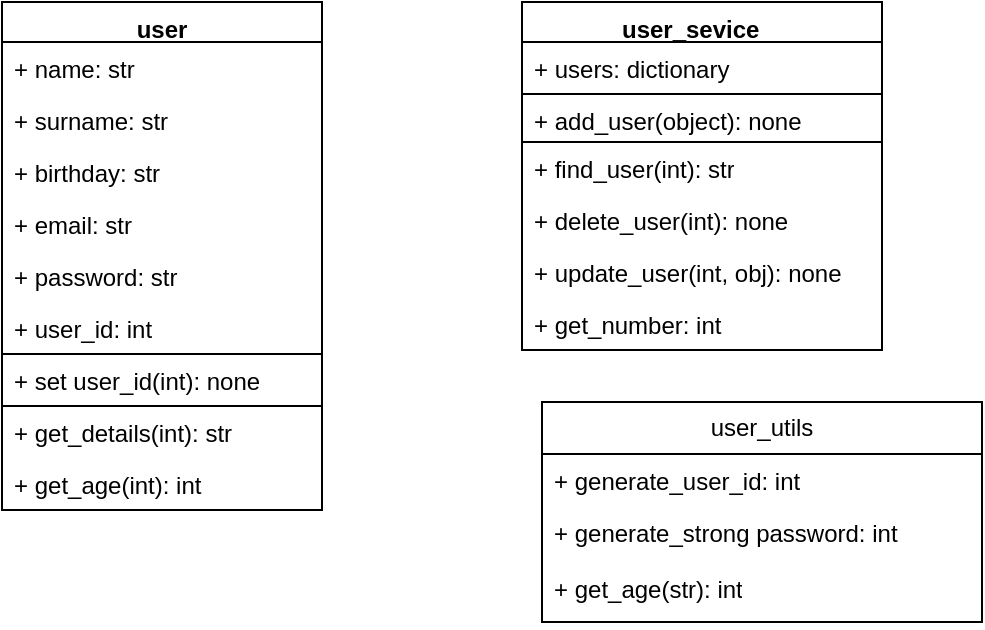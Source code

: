 <mxfile version="26.0.14">
  <diagram id="C5RBs43oDa-KdzZeNtuy" name="Page-1">
    <mxGraphModel dx="794" dy="414" grid="1" gridSize="10" guides="1" tooltips="1" connect="1" arrows="1" fold="1" page="1" pageScale="1" pageWidth="827" pageHeight="1169" math="0" shadow="0">
      <root>
        <mxCell id="WIyWlLk6GJQsqaUBKTNV-0" />
        <mxCell id="WIyWlLk6GJQsqaUBKTNV-1" parent="WIyWlLk6GJQsqaUBKTNV-0" />
        <mxCell id="T2UcgUtvCdsK8jN7LCat-0" value="user" style="swimlane;fontStyle=1;align=center;verticalAlign=top;childLayout=stackLayout;horizontal=1;startSize=20;horizontalStack=0;resizeParent=1;resizeParentMax=0;resizeLast=0;collapsible=1;marginBottom=0;whiteSpace=wrap;html=1;" vertex="1" parent="WIyWlLk6GJQsqaUBKTNV-1">
          <mxGeometry x="100" y="20" width="160" height="254" as="geometry" />
        </mxCell>
        <mxCell id="T2UcgUtvCdsK8jN7LCat-1" value="+ name: str&lt;span style=&quot;white-space: pre;&quot;&gt;&#x9;&lt;/span&gt;" style="text;strokeColor=none;fillColor=none;align=left;verticalAlign=top;spacingLeft=4;spacingRight=4;overflow=hidden;rotatable=0;points=[[0,0.5],[1,0.5]];portConstraint=eastwest;whiteSpace=wrap;html=1;" vertex="1" parent="T2UcgUtvCdsK8jN7LCat-0">
          <mxGeometry y="20" width="160" height="26" as="geometry" />
        </mxCell>
        <mxCell id="T2UcgUtvCdsK8jN7LCat-4" value="+ surname: str" style="text;strokeColor=none;fillColor=none;align=left;verticalAlign=top;spacingLeft=4;spacingRight=4;overflow=hidden;rotatable=0;points=[[0,0.5],[1,0.5]];portConstraint=eastwest;whiteSpace=wrap;html=1;" vertex="1" parent="T2UcgUtvCdsK8jN7LCat-0">
          <mxGeometry y="46" width="160" height="26" as="geometry" />
        </mxCell>
        <mxCell id="T2UcgUtvCdsK8jN7LCat-5" value="+ birthday: str" style="text;strokeColor=none;fillColor=none;align=left;verticalAlign=top;spacingLeft=4;spacingRight=4;overflow=hidden;rotatable=0;points=[[0,0.5],[1,0.5]];portConstraint=eastwest;whiteSpace=wrap;html=1;" vertex="1" parent="T2UcgUtvCdsK8jN7LCat-0">
          <mxGeometry y="72" width="160" height="26" as="geometry" />
        </mxCell>
        <mxCell id="T2UcgUtvCdsK8jN7LCat-6" value="&lt;div&gt;+ email: str&lt;/div&gt;&lt;div&gt;&lt;br&gt;&lt;/div&gt;" style="text;strokeColor=none;fillColor=none;align=left;verticalAlign=top;spacingLeft=4;spacingRight=4;overflow=hidden;rotatable=0;points=[[0,0.5],[1,0.5]];portConstraint=eastwest;whiteSpace=wrap;html=1;" vertex="1" parent="T2UcgUtvCdsK8jN7LCat-0">
          <mxGeometry y="98" width="160" height="26" as="geometry" />
        </mxCell>
        <mxCell id="T2UcgUtvCdsK8jN7LCat-7" value="+ password: str" style="text;strokeColor=none;fillColor=none;align=left;verticalAlign=top;spacingLeft=4;spacingRight=4;overflow=hidden;rotatable=0;points=[[0,0.5],[1,0.5]];portConstraint=eastwest;whiteSpace=wrap;html=1;" vertex="1" parent="T2UcgUtvCdsK8jN7LCat-0">
          <mxGeometry y="124" width="160" height="26" as="geometry" />
        </mxCell>
        <mxCell id="T2UcgUtvCdsK8jN7LCat-8" value="&lt;div&gt;+ user_id: int&lt;/div&gt;&lt;div&gt;&lt;br&gt;&lt;/div&gt;" style="text;strokeColor=none;fillColor=none;align=left;verticalAlign=top;spacingLeft=4;spacingRight=4;overflow=hidden;rotatable=0;points=[[0,0.5],[1,0.5]];portConstraint=eastwest;whiteSpace=wrap;html=1;" vertex="1" parent="T2UcgUtvCdsK8jN7LCat-0">
          <mxGeometry y="150" width="160" height="26" as="geometry" />
        </mxCell>
        <mxCell id="T2UcgUtvCdsK8jN7LCat-3" value="&lt;div&gt;+ set user_id(int): none&lt;/div&gt;&lt;div&gt;&lt;br&gt;&lt;/div&gt;" style="text;strokeColor=default;fillColor=none;align=left;verticalAlign=top;spacingLeft=4;spacingRight=4;overflow=hidden;rotatable=0;points=[[0,0.5],[1,0.5]];portConstraint=eastwest;whiteSpace=wrap;html=1;noLabel=0;portConstraintRotation=0;snapToPoint=0;fixDash=0;container=0;dropTarget=0;part=0;backgroundOutline=0;movableLabel=0;autosize=0;rounded=0;glass=0;shadow=0;" vertex="1" parent="T2UcgUtvCdsK8jN7LCat-0">
          <mxGeometry y="176" width="160" height="26" as="geometry" />
        </mxCell>
        <mxCell id="T2UcgUtvCdsK8jN7LCat-10" value="+ get_details(int): str" style="text;strokeColor=none;fillColor=none;align=left;verticalAlign=top;spacingLeft=4;spacingRight=4;overflow=hidden;rotatable=0;points=[[0,0.5],[1,0.5]];portConstraint=eastwest;whiteSpace=wrap;html=1;" vertex="1" parent="T2UcgUtvCdsK8jN7LCat-0">
          <mxGeometry y="202" width="160" height="26" as="geometry" />
        </mxCell>
        <mxCell id="T2UcgUtvCdsK8jN7LCat-13" value="+ get_age(int): int" style="text;strokeColor=none;fillColor=none;align=left;verticalAlign=top;spacingLeft=4;spacingRight=4;overflow=hidden;rotatable=0;points=[[0,0.5],[1,0.5]];portConstraint=eastwest;whiteSpace=wrap;html=1;" vertex="1" parent="T2UcgUtvCdsK8jN7LCat-0">
          <mxGeometry y="228" width="160" height="26" as="geometry" />
        </mxCell>
        <mxCell id="T2UcgUtvCdsK8jN7LCat-15" value="user_sevice&lt;span style=&quot;white-space: pre;&quot;&gt;&#x9;&lt;/span&gt;" style="swimlane;fontStyle=1;align=center;verticalAlign=top;childLayout=stackLayout;horizontal=1;startSize=20;horizontalStack=0;resizeParent=1;resizeParentMax=0;resizeLast=0;collapsible=1;marginBottom=0;whiteSpace=wrap;html=1;" vertex="1" parent="WIyWlLk6GJQsqaUBKTNV-1">
          <mxGeometry x="360" y="20" width="180" height="174" as="geometry" />
        </mxCell>
        <mxCell id="T2UcgUtvCdsK8jN7LCat-21" value="+ users: dictionary" style="text;strokeColor=none;fillColor=none;align=left;verticalAlign=top;spacingLeft=4;spacingRight=4;overflow=hidden;rotatable=0;points=[[0,0.5],[1,0.5]];portConstraint=eastwest;whiteSpace=wrap;html=1;" vertex="1" parent="T2UcgUtvCdsK8jN7LCat-15">
          <mxGeometry y="20" width="180" height="26" as="geometry" />
        </mxCell>
        <mxCell id="T2UcgUtvCdsK8jN7LCat-22" value="+ add_user(object): none" style="text;strokeColor=default;fillColor=none;align=left;verticalAlign=top;spacingLeft=4;spacingRight=4;overflow=hidden;rotatable=0;points=[[0,0.5],[1,0.5]];portConstraint=eastwest;whiteSpace=wrap;html=1;noLabel=0;portConstraintRotation=0;snapToPoint=0;fixDash=0;container=0;dropTarget=0;part=0;backgroundOutline=0;movableLabel=0;autosize=0;rounded=0;glass=0;shadow=0;" vertex="1" parent="T2UcgUtvCdsK8jN7LCat-15">
          <mxGeometry y="46" width="180" height="24" as="geometry" />
        </mxCell>
        <mxCell id="T2UcgUtvCdsK8jN7LCat-23" value="+ find_user(int): str" style="text;strokeColor=none;fillColor=none;align=left;verticalAlign=top;spacingLeft=4;spacingRight=4;overflow=hidden;rotatable=0;points=[[0,0.5],[1,0.5]];portConstraint=eastwest;whiteSpace=wrap;html=1;" vertex="1" parent="T2UcgUtvCdsK8jN7LCat-15">
          <mxGeometry y="70" width="180" height="26" as="geometry" />
        </mxCell>
        <mxCell id="T2UcgUtvCdsK8jN7LCat-24" value="+ delete_user(int): none" style="text;strokeColor=none;fillColor=none;align=left;verticalAlign=top;spacingLeft=4;spacingRight=4;overflow=hidden;rotatable=0;points=[[0,0.5],[1,0.5]];portConstraint=eastwest;whiteSpace=wrap;html=1;" vertex="1" parent="T2UcgUtvCdsK8jN7LCat-15">
          <mxGeometry y="96" width="180" height="26" as="geometry" />
        </mxCell>
        <mxCell id="T2UcgUtvCdsK8jN7LCat-35" value="+ update_user(int, obj): none" style="text;strokeColor=none;fillColor=none;align=left;verticalAlign=top;spacingLeft=4;spacingRight=4;overflow=hidden;rotatable=0;points=[[0,0.5],[1,0.5]];portConstraint=eastwest;whiteSpace=wrap;html=1;" vertex="1" parent="T2UcgUtvCdsK8jN7LCat-15">
          <mxGeometry y="122" width="180" height="26" as="geometry" />
        </mxCell>
        <mxCell id="T2UcgUtvCdsK8jN7LCat-36" value="+ get_number: int" style="text;strokeColor=none;fillColor=none;align=left;verticalAlign=top;spacingLeft=4;spacingRight=4;overflow=hidden;rotatable=0;points=[[0,0.5],[1,0.5]];portConstraint=eastwest;whiteSpace=wrap;html=1;" vertex="1" parent="T2UcgUtvCdsK8jN7LCat-15">
          <mxGeometry y="148" width="180" height="26" as="geometry" />
        </mxCell>
        <mxCell id="T2UcgUtvCdsK8jN7LCat-43" value="user_utils" style="swimlane;fontStyle=0;childLayout=stackLayout;horizontal=1;startSize=26;fillColor=none;horizontalStack=0;resizeParent=1;resizeParentMax=0;resizeLast=0;collapsible=1;marginBottom=0;whiteSpace=wrap;html=1;" vertex="1" parent="WIyWlLk6GJQsqaUBKTNV-1">
          <mxGeometry x="370" y="220" width="220" height="110" as="geometry" />
        </mxCell>
        <mxCell id="T2UcgUtvCdsK8jN7LCat-44" value="+ generate_user_id: int" style="text;strokeColor=none;fillColor=none;align=left;verticalAlign=top;spacingLeft=4;spacingRight=4;overflow=hidden;rotatable=0;points=[[0,0.5],[1,0.5]];portConstraint=eastwest;whiteSpace=wrap;html=1;" vertex="1" parent="T2UcgUtvCdsK8jN7LCat-43">
          <mxGeometry y="26" width="220" height="26" as="geometry" />
        </mxCell>
        <mxCell id="T2UcgUtvCdsK8jN7LCat-45" value="+ generate_strong password: int" style="text;strokeColor=none;fillColor=none;align=left;verticalAlign=top;spacingLeft=4;spacingRight=4;overflow=hidden;rotatable=0;points=[[0,0.5],[1,0.5]];portConstraint=eastwest;whiteSpace=wrap;html=1;" vertex="1" parent="T2UcgUtvCdsK8jN7LCat-43">
          <mxGeometry y="52" width="220" height="28" as="geometry" />
        </mxCell>
        <mxCell id="T2UcgUtvCdsK8jN7LCat-46" value="+ get_age(str): int" style="text;strokeColor=none;fillColor=none;align=left;verticalAlign=top;spacingLeft=4;spacingRight=4;overflow=hidden;rotatable=0;points=[[0,0.5],[1,0.5]];portConstraint=eastwest;whiteSpace=wrap;html=1;" vertex="1" parent="T2UcgUtvCdsK8jN7LCat-43">
          <mxGeometry y="80" width="220" height="30" as="geometry" />
        </mxCell>
      </root>
    </mxGraphModel>
  </diagram>
</mxfile>
